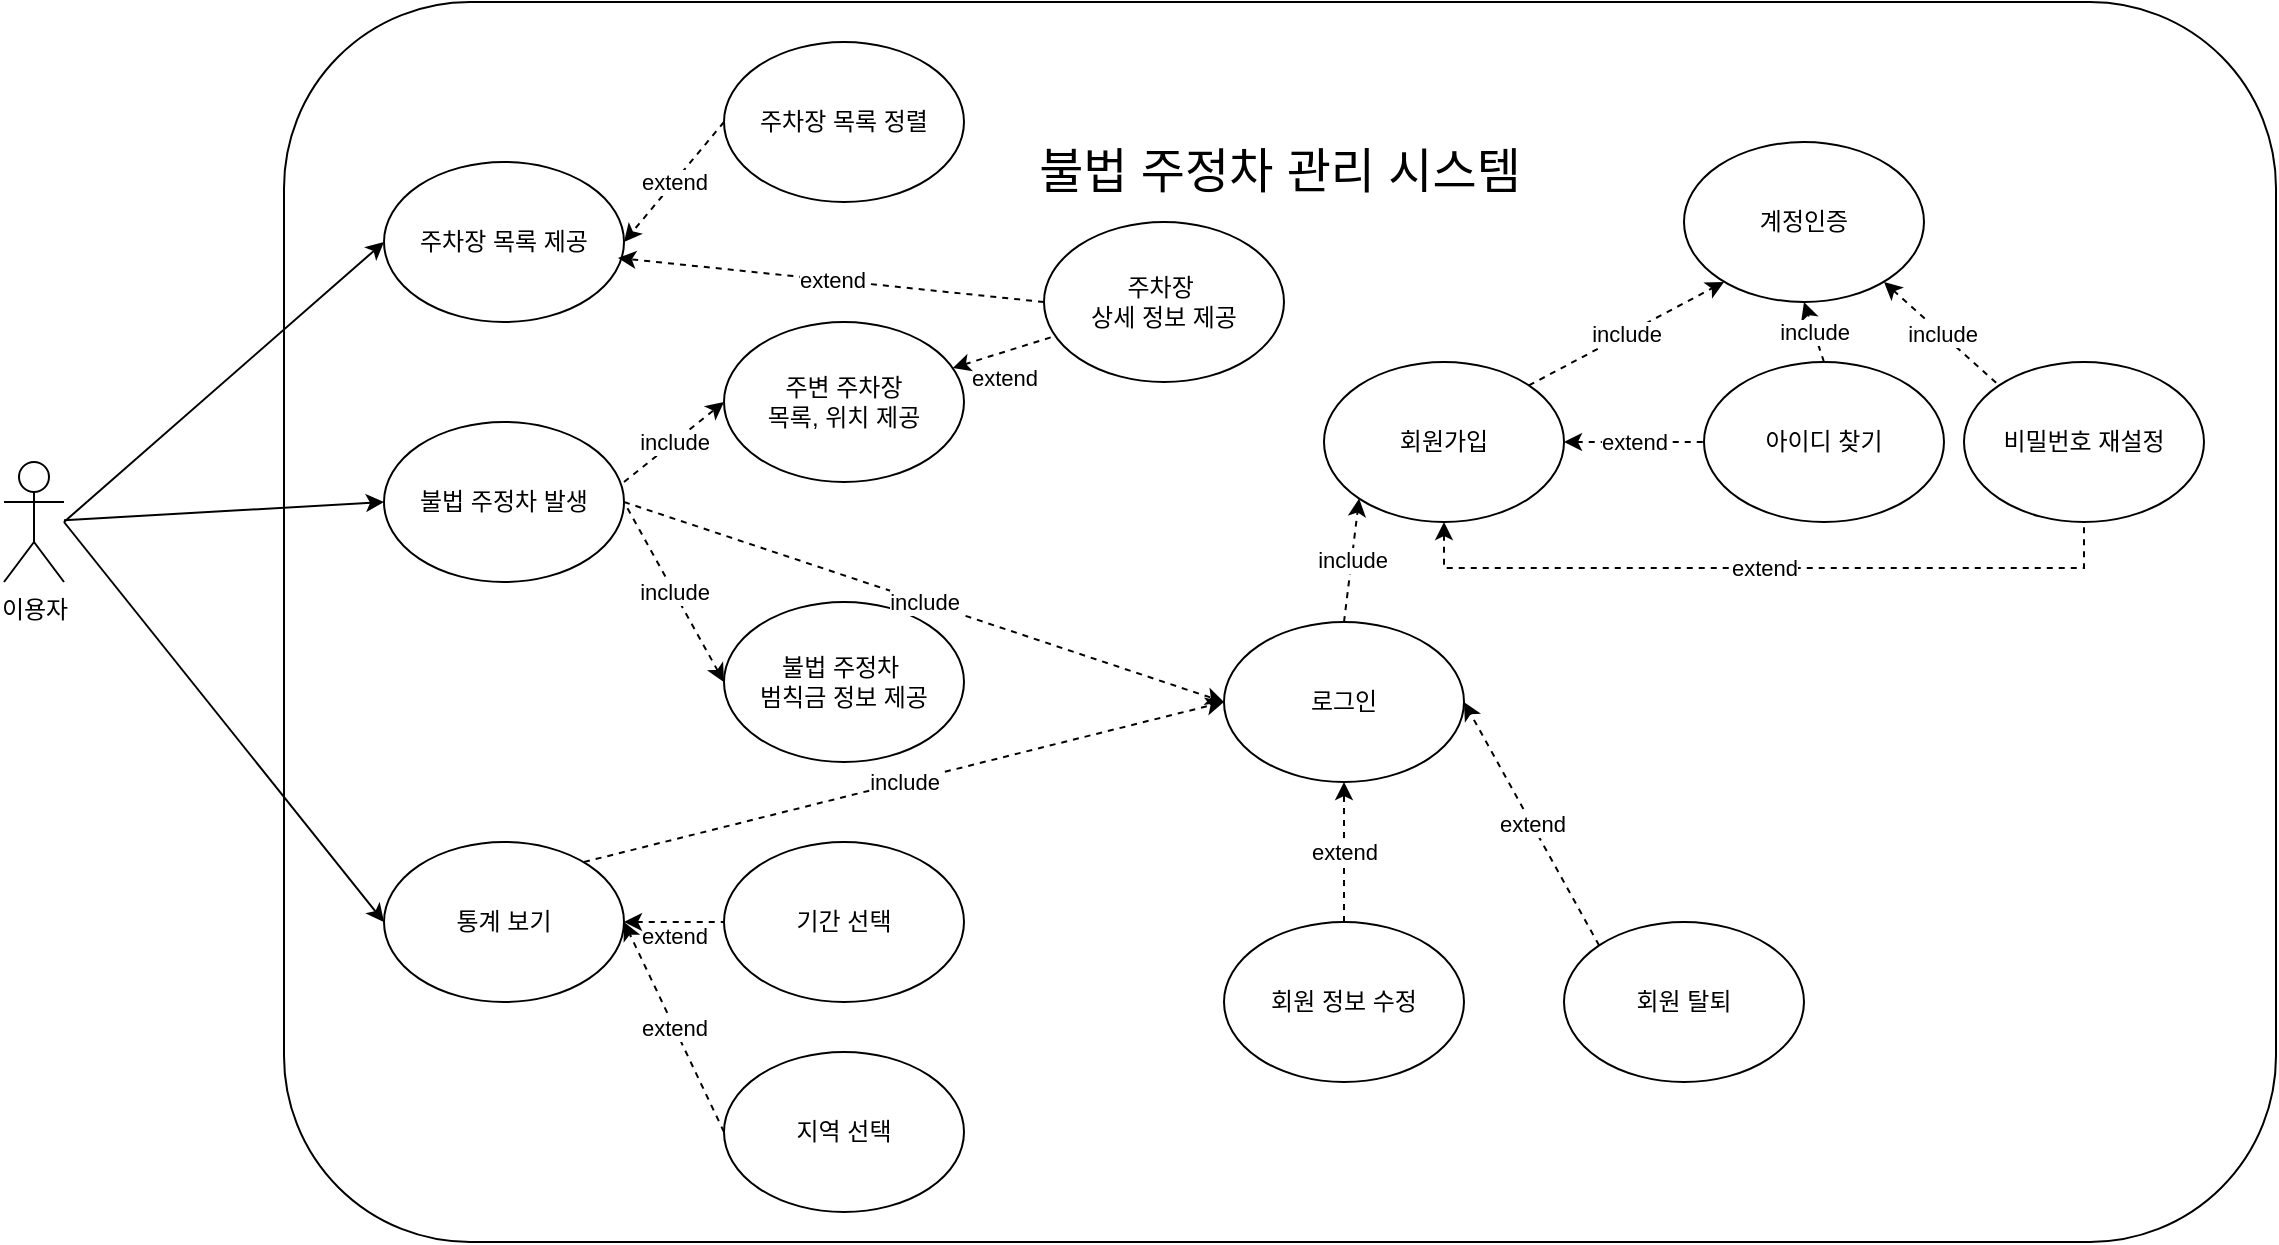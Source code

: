 <mxfile version="28.1.1">
  <diagram name="페이지-1" id="bKpUtWNxnN0vEnPPPZQp">
    <mxGraphModel dx="1426" dy="785" grid="1" gridSize="10" guides="1" tooltips="1" connect="1" arrows="1" fold="1" page="1" pageScale="1" pageWidth="827" pageHeight="1169" math="0" shadow="0">
      <root>
        <mxCell id="0" />
        <mxCell id="1" parent="0" />
        <mxCell id="eJKFocxo8de-zr06Rckv-6" value="&lt;font style=&quot;font-size: 24px;&quot;&gt;불법 주정차 관리 시스템&lt;/font&gt;" style="rounded=1;whiteSpace=wrap;html=1;imageVerticalAlign=middle;spacingTop=-450;" parent="1" vertex="1">
          <mxGeometry x="200" y="60" width="996" height="620" as="geometry" />
        </mxCell>
        <mxCell id="eJKFocxo8de-zr06Rckv-1" value="이용자" style="shape=umlActor;verticalLabelPosition=bottom;verticalAlign=top;html=1;outlineConnect=0;" parent="1" vertex="1">
          <mxGeometry x="60" y="290" width="30" height="60" as="geometry" />
        </mxCell>
        <mxCell id="eJKFocxo8de-zr06Rckv-7" value="불법 주정차 발생" style="ellipse;whiteSpace=wrap;html=1;" parent="1" vertex="1">
          <mxGeometry x="250" y="270" width="120" height="80" as="geometry" />
        </mxCell>
        <mxCell id="eJKFocxo8de-zr06Rckv-8" value="주변 주차장&lt;div&gt;목록, 위치 제공&lt;/div&gt;" style="ellipse;whiteSpace=wrap;html=1;" parent="1" vertex="1">
          <mxGeometry x="420" y="220" width="120" height="80" as="geometry" />
        </mxCell>
        <mxCell id="eJKFocxo8de-zr06Rckv-12" value="" style="endArrow=classic;html=1;rounded=0;entryX=0;entryY=0.5;entryDx=0;entryDy=0;" parent="1" source="eJKFocxo8de-zr06Rckv-1" target="eJKFocxo8de-zr06Rckv-7" edge="1">
          <mxGeometry width="50" height="50" relative="1" as="geometry">
            <mxPoint x="200" y="350" as="sourcePoint" />
            <mxPoint x="250" y="300" as="targetPoint" />
          </mxGeometry>
        </mxCell>
        <mxCell id="eJKFocxo8de-zr06Rckv-13" value="주차장 목록 제공" style="ellipse;whiteSpace=wrap;html=1;" parent="1" vertex="1">
          <mxGeometry x="250" y="140" width="120" height="80" as="geometry" />
        </mxCell>
        <mxCell id="eJKFocxo8de-zr06Rckv-14" value="로그인" style="ellipse;whiteSpace=wrap;html=1;" parent="1" vertex="1">
          <mxGeometry x="670" y="370" width="120" height="80" as="geometry" />
        </mxCell>
        <mxCell id="eJKFocxo8de-zr06Rckv-15" value="비밀번호 재설정" style="ellipse;whiteSpace=wrap;html=1;" parent="1" vertex="1">
          <mxGeometry x="1040" y="240" width="120" height="80" as="geometry" />
        </mxCell>
        <mxCell id="eJKFocxo8de-zr06Rckv-16" value="아이디 찾기" style="ellipse;whiteSpace=wrap;html=1;" parent="1" vertex="1">
          <mxGeometry x="910" y="240" width="120" height="80" as="geometry" />
        </mxCell>
        <mxCell id="eJKFocxo8de-zr06Rckv-17" value="회원가입" style="ellipse;whiteSpace=wrap;html=1;" parent="1" vertex="1">
          <mxGeometry x="720" y="240" width="120" height="80" as="geometry" />
        </mxCell>
        <mxCell id="eJKFocxo8de-zr06Rckv-18" value="계정인증" style="ellipse;whiteSpace=wrap;html=1;" parent="1" vertex="1">
          <mxGeometry x="900" y="130" width="120" height="80" as="geometry" />
        </mxCell>
        <mxCell id="eJKFocxo8de-zr06Rckv-19" value="주차장&amp;nbsp;&lt;div&gt;상세 정보 제공&lt;/div&gt;" style="ellipse;whiteSpace=wrap;html=1;" parent="1" vertex="1">
          <mxGeometry x="580" y="170" width="120" height="80" as="geometry" />
        </mxCell>
        <mxCell id="eJKFocxo8de-zr06Rckv-20" value="통계 보기" style="ellipse;whiteSpace=wrap;html=1;" parent="1" vertex="1">
          <mxGeometry x="250" y="480" width="120" height="80" as="geometry" />
        </mxCell>
        <mxCell id="eJKFocxo8de-zr06Rckv-22" value="주차장 목록 정렬" style="ellipse;whiteSpace=wrap;html=1;" parent="1" vertex="1">
          <mxGeometry x="420" y="80" width="120" height="80" as="geometry" />
        </mxCell>
        <mxCell id="eJKFocxo8de-zr06Rckv-23" value="회원 정보 수정" style="ellipse;whiteSpace=wrap;html=1;" parent="1" vertex="1">
          <mxGeometry x="670" y="520" width="120" height="80" as="geometry" />
        </mxCell>
        <mxCell id="eJKFocxo8de-zr06Rckv-24" value="회원 탈퇴" style="ellipse;whiteSpace=wrap;html=1;" parent="1" vertex="1">
          <mxGeometry x="840" y="520" width="120" height="80" as="geometry" />
        </mxCell>
        <mxCell id="eJKFocxo8de-zr06Rckv-25" value="불법 주정차&amp;nbsp;&lt;div&gt;범칙금 정보 제공&lt;/div&gt;" style="ellipse;whiteSpace=wrap;html=1;" parent="1" vertex="1">
          <mxGeometry x="420" y="360" width="120" height="80" as="geometry" />
        </mxCell>
        <mxCell id="eJKFocxo8de-zr06Rckv-26" value="기간 선택" style="ellipse;whiteSpace=wrap;html=1;" parent="1" vertex="1">
          <mxGeometry x="420" y="480" width="120" height="80" as="geometry" />
        </mxCell>
        <mxCell id="eJKFocxo8de-zr06Rckv-27" value="지역 선택" style="ellipse;whiteSpace=wrap;html=1;" parent="1" vertex="1">
          <mxGeometry x="420" y="585" width="120" height="80" as="geometry" />
        </mxCell>
        <mxCell id="eJKFocxo8de-zr06Rckv-28" value="" style="endArrow=classic;html=1;rounded=0;" parent="1" edge="1">
          <mxGeometry width="50" height="50" relative="1" as="geometry">
            <mxPoint x="90" y="320" as="sourcePoint" />
            <mxPoint x="250" y="180" as="targetPoint" />
          </mxGeometry>
        </mxCell>
        <mxCell id="eJKFocxo8de-zr06Rckv-29" value="" style="endArrow=classic;html=1;rounded=0;entryX=0;entryY=0.5;entryDx=0;entryDy=0;" parent="1" target="eJKFocxo8de-zr06Rckv-20" edge="1">
          <mxGeometry width="50" height="50" relative="1" as="geometry">
            <mxPoint x="90" y="320" as="sourcePoint" />
            <mxPoint x="600" y="410" as="targetPoint" />
            <Array as="points" />
          </mxGeometry>
        </mxCell>
        <mxCell id="eJKFocxo8de-zr06Rckv-34" value="&lt;div&gt;&lt;br&gt;&lt;/div&gt;&lt;div&gt;extend&lt;/div&gt;" style="endArrow=none;dashed=1;html=1;rounded=0;entryX=0;entryY=0.5;entryDx=0;entryDy=0;endFill=0;labelBackgroundColor=none;startArrow=classic;startFill=1;" parent="1" target="eJKFocxo8de-zr06Rckv-26" edge="1">
          <mxGeometry width="50" height="50" relative="1" as="geometry">
            <mxPoint x="370" y="520" as="sourcePoint" />
            <mxPoint x="420" y="470" as="targetPoint" />
          </mxGeometry>
        </mxCell>
        <mxCell id="eJKFocxo8de-zr06Rckv-35" value="extend" style="endArrow=classic;dashed=1;html=1;rounded=0;exitX=0;exitY=0.5;exitDx=0;exitDy=0;endFill=1;startArrow=none;startFill=0;" parent="1" source="eJKFocxo8de-zr06Rckv-27" edge="1">
          <mxGeometry width="50" height="50" relative="1" as="geometry">
            <mxPoint x="320" y="570" as="sourcePoint" />
            <mxPoint x="370" y="520" as="targetPoint" />
          </mxGeometry>
        </mxCell>
        <mxCell id="eJKFocxo8de-zr06Rckv-36" value="include" style="endArrow=none;dashed=1;html=1;rounded=0;exitX=0;exitY=0.5;exitDx=0;exitDy=0;endFill=0;startArrow=classic;startFill=1;" parent="1" source="eJKFocxo8de-zr06Rckv-25" edge="1">
          <mxGeometry width="50" height="50" relative="1" as="geometry">
            <mxPoint x="320" y="360" as="sourcePoint" />
            <mxPoint x="370" y="310" as="targetPoint" />
          </mxGeometry>
        </mxCell>
        <mxCell id="eJKFocxo8de-zr06Rckv-39" value="&lt;div&gt;&lt;br&gt;&lt;/div&gt;&lt;div&gt;&lt;br&gt;&lt;/div&gt;&lt;div&gt;extend&lt;/div&gt;" style="endArrow=none;dashed=1;html=1;rounded=0;startArrow=classic;startFill=1;labelBackgroundColor=none;" parent="1" source="eJKFocxo8de-zr06Rckv-8" target="eJKFocxo8de-zr06Rckv-19" edge="1">
          <mxGeometry width="50" height="50" relative="1" as="geometry">
            <mxPoint x="540" y="305" as="sourcePoint" />
            <mxPoint x="590" y="255" as="targetPoint" />
          </mxGeometry>
        </mxCell>
        <mxCell id="eJKFocxo8de-zr06Rckv-40" value="include" style="endArrow=classic;dashed=1;html=1;rounded=0;entryX=0;entryY=1;entryDx=0;entryDy=0;exitX=0.5;exitY=0;exitDx=0;exitDy=0;startArrow=none;startFill=0;endFill=1;" parent="1" source="eJKFocxo8de-zr06Rckv-14" target="eJKFocxo8de-zr06Rckv-17" edge="1">
          <mxGeometry width="50" height="50" relative="1" as="geometry">
            <mxPoint x="730" y="370" as="sourcePoint" />
            <mxPoint x="780" y="320" as="targetPoint" />
          </mxGeometry>
        </mxCell>
        <mxCell id="eJKFocxo8de-zr06Rckv-41" value="include" style="endArrow=classic;dashed=1;html=1;rounded=0;endFill=1;exitX=1;exitY=0;exitDx=0;exitDy=0;" parent="1" edge="1" source="eJKFocxo8de-zr06Rckv-17">
          <mxGeometry width="50" height="50" relative="1" as="geometry">
            <mxPoint x="870" y="250" as="sourcePoint" />
            <mxPoint x="920" y="200" as="targetPoint" />
          </mxGeometry>
        </mxCell>
        <mxCell id="eJKFocxo8de-zr06Rckv-42" value="include" style="endArrow=classic;dashed=1;html=1;rounded=0;exitX=0.5;exitY=0;exitDx=0;exitDy=0;endFill=1;" parent="1" source="eJKFocxo8de-zr06Rckv-16" edge="1">
          <mxGeometry width="50" height="50" relative="1" as="geometry">
            <mxPoint x="910" y="260" as="sourcePoint" />
            <mxPoint x="960" y="210" as="targetPoint" />
          </mxGeometry>
        </mxCell>
        <mxCell id="eJKFocxo8de-zr06Rckv-43" value="include" style="endArrow=none;dashed=1;html=1;rounded=0;entryX=0;entryY=0;entryDx=0;entryDy=0;endFill=0;startArrow=classic;startFill=1;" parent="1" target="eJKFocxo8de-zr06Rckv-15" edge="1">
          <mxGeometry width="50" height="50" relative="1" as="geometry">
            <mxPoint x="1000" y="200" as="sourcePoint" />
            <mxPoint x="1050" y="150" as="targetPoint" />
          </mxGeometry>
        </mxCell>
        <mxCell id="eJKFocxo8de-zr06Rckv-44" value="extend" style="endArrow=classic;dashed=1;html=1;rounded=0;startArrow=none;startFill=0;endFill=1;" parent="1" source="eJKFocxo8de-zr06Rckv-23" edge="1">
          <mxGeometry width="50" height="50" relative="1" as="geometry">
            <mxPoint x="680" y="500" as="sourcePoint" />
            <mxPoint x="730" y="450" as="targetPoint" />
          </mxGeometry>
        </mxCell>
        <mxCell id="eJKFocxo8de-zr06Rckv-45" value="extend" style="endArrow=classic;dashed=1;html=1;rounded=0;exitX=0;exitY=0;exitDx=0;exitDy=0;endFill=1;" parent="1" source="eJKFocxo8de-zr06Rckv-24" edge="1">
          <mxGeometry width="50" height="50" relative="1" as="geometry">
            <mxPoint x="720" y="490" as="sourcePoint" />
            <mxPoint x="790" y="410" as="targetPoint" />
          </mxGeometry>
        </mxCell>
        <mxCell id="eJKFocxo8de-zr06Rckv-46" value="include" style="endArrow=classic;dashed=1;html=1;rounded=0;endFill=1;startArrow=none;startFill=0;" parent="1" edge="1">
          <mxGeometry width="50" height="50" relative="1" as="geometry">
            <mxPoint x="370" y="310" as="sourcePoint" />
            <mxPoint x="670" y="410" as="targetPoint" />
          </mxGeometry>
        </mxCell>
        <mxCell id="eJKFocxo8de-zr06Rckv-47" value="include" style="endArrow=classic;dashed=1;html=1;rounded=0;entryX=0;entryY=0.5;entryDx=0;entryDy=0;endFill=1;startArrow=none;startFill=0;" parent="1" target="eJKFocxo8de-zr06Rckv-14" edge="1">
          <mxGeometry width="50" height="50" relative="1" as="geometry">
            <mxPoint x="350" y="490" as="sourcePoint" />
            <mxPoint x="630" y="380" as="targetPoint" />
          </mxGeometry>
        </mxCell>
        <mxCell id="eJKFocxo8de-zr06Rckv-48" value="extend" style="endArrow=none;dashed=1;html=1;rounded=0;exitX=1;exitY=0.5;exitDx=0;exitDy=0;startArrow=classic;startFill=1;entryX=0;entryY=0.5;entryDx=0;entryDy=0;" parent="1" source="eJKFocxo8de-zr06Rckv-17" edge="1" target="eJKFocxo8de-zr06Rckv-16">
          <mxGeometry width="50" height="50" relative="1" as="geometry">
            <mxPoint x="770" y="380" as="sourcePoint" />
            <mxPoint x="900" y="280" as="targetPoint" />
          </mxGeometry>
        </mxCell>
        <mxCell id="eJKFocxo8de-zr06Rckv-49" value="extend" style="endArrow=none;dashed=1;html=1;rounded=0;exitX=0.5;exitY=1;exitDx=0;exitDy=0;startArrow=classic;startFill=1;edgeStyle=orthogonalEdgeStyle;entryX=0.5;entryY=1;entryDx=0;entryDy=0;" parent="1" source="eJKFocxo8de-zr06Rckv-17" edge="1" target="eJKFocxo8de-zr06Rckv-15">
          <mxGeometry width="50" height="50" relative="1" as="geometry">
            <mxPoint x="801" y="360.0" as="sourcePoint" />
            <mxPoint x="1050" y="342.96" as="targetPoint" />
            <Array as="points">
              <mxPoint x="780" y="343" />
              <mxPoint x="1100" y="343" />
            </Array>
          </mxGeometry>
        </mxCell>
        <mxCell id="Z5WOrwVU2p5nSCzaWC56-1" value="extend" style="endArrow=classic;html=1;rounded=0;entryX=1;entryY=0.5;entryDx=0;entryDy=0;dashed=1;exitX=0;exitY=0.5;exitDx=0;exitDy=0;" parent="1" source="eJKFocxo8de-zr06Rckv-22" target="eJKFocxo8de-zr06Rckv-13" edge="1">
          <mxGeometry width="50" height="50" relative="1" as="geometry">
            <mxPoint x="414" y="180" as="sourcePoint" />
            <mxPoint x="464" y="130" as="targetPoint" />
          </mxGeometry>
        </mxCell>
        <mxCell id="Z5WOrwVU2p5nSCzaWC56-3" value="include" style="endArrow=classic;html=1;rounded=0;entryX=0;entryY=0.5;entryDx=0;entryDy=0;dashed=1;endFill=1;startArrow=none;startFill=0;" parent="1" target="eJKFocxo8de-zr06Rckv-8" edge="1">
          <mxGeometry width="50" height="50" relative="1" as="geometry">
            <mxPoint x="370" y="300" as="sourcePoint" />
            <mxPoint x="420" y="250" as="targetPoint" />
          </mxGeometry>
        </mxCell>
        <mxCell id="Iw-WgBgBNfO--c0qWATv-5" value="extend" style="endArrow=classic;html=1;rounded=0;entryX=0.975;entryY=0.6;entryDx=0;entryDy=0;entryPerimeter=0;dashed=1;" edge="1" parent="1" target="eJKFocxo8de-zr06Rckv-13">
          <mxGeometry width="50" height="50" relative="1" as="geometry">
            <mxPoint x="580" y="210" as="sourcePoint" />
            <mxPoint x="630" y="160" as="targetPoint" />
          </mxGeometry>
        </mxCell>
      </root>
    </mxGraphModel>
  </diagram>
</mxfile>
